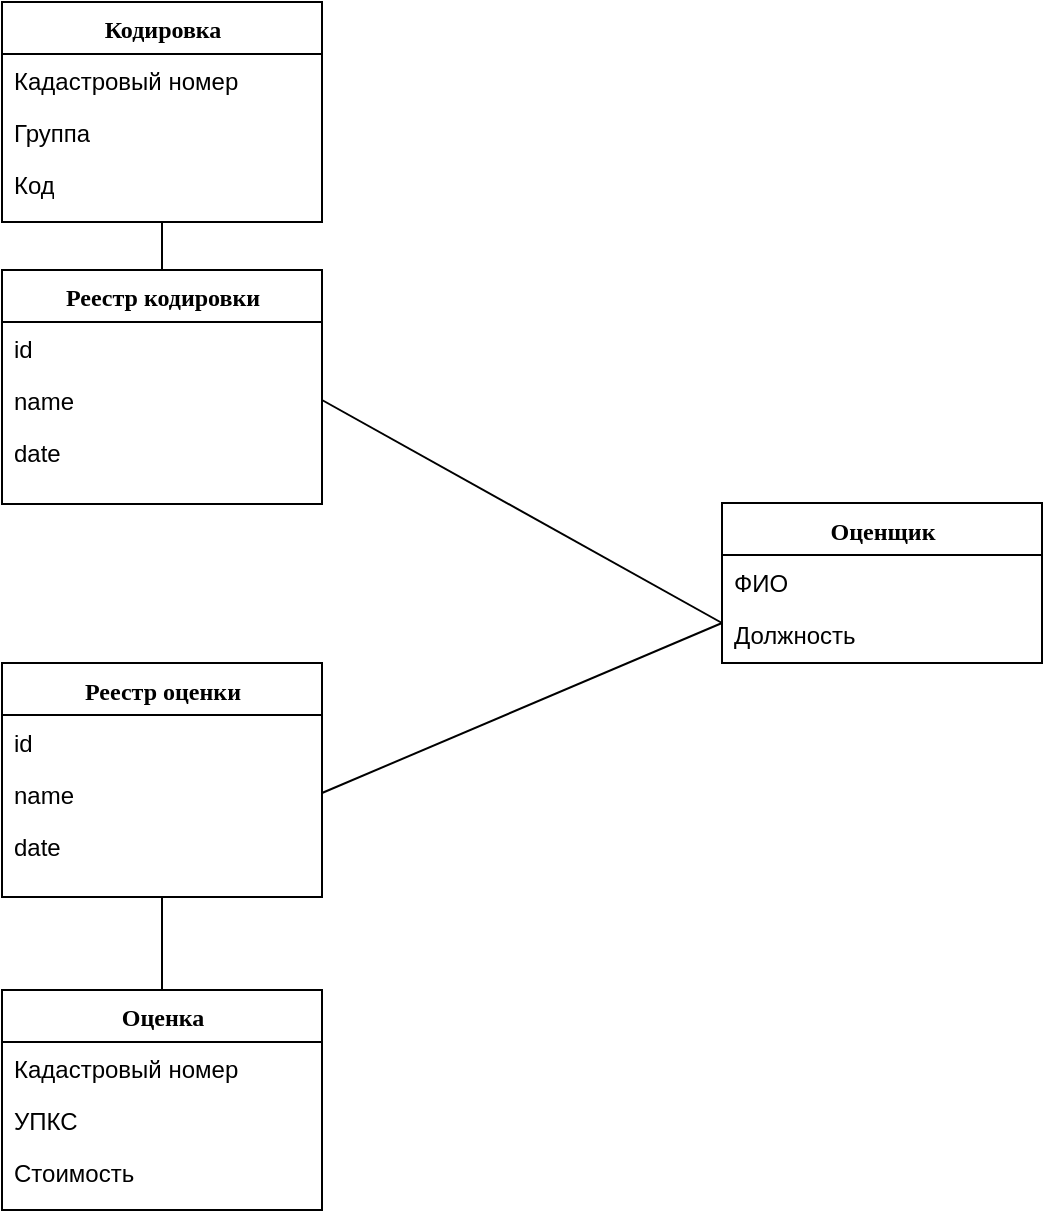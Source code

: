 <mxfile version="20.3.0" type="device"><diagram id="OzoMl1gThYWc1FvPSZ6S" name="Страница 1"><mxGraphModel dx="1102" dy="865" grid="1" gridSize="10" guides="1" tooltips="1" connect="1" arrows="1" fold="1" page="1" pageScale="1" pageWidth="827" pageHeight="1169" math="0" shadow="0"><root><mxCell id="0"/><mxCell id="1" parent="0"/><mxCell id="xCALbM3tOpkpcenkUi3u-1" value="Реестр оценки" style="swimlane;html=1;fontStyle=1;align=center;verticalAlign=top;childLayout=stackLayout;horizontal=1;startSize=26;horizontalStack=0;resizeParent=1;resizeLast=0;collapsible=1;marginBottom=0;swimlaneFillColor=#ffffff;rounded=0;shadow=0;comic=0;labelBackgroundColor=none;strokeWidth=1;fillColor=none;fontFamily=Verdana;fontSize=12" vertex="1" parent="1"><mxGeometry x="320" y="396.5" width="160" height="117" as="geometry"/></mxCell><mxCell id="xCALbM3tOpkpcenkUi3u-2" value="id" style="text;html=1;strokeColor=none;fillColor=none;align=left;verticalAlign=top;spacingLeft=4;spacingRight=4;whiteSpace=wrap;overflow=hidden;rotatable=0;points=[[0,0.5],[1,0.5]];portConstraint=eastwest;" vertex="1" parent="xCALbM3tOpkpcenkUi3u-1"><mxGeometry y="26" width="160" height="26" as="geometry"/></mxCell><mxCell id="xCALbM3tOpkpcenkUi3u-3" value="name" style="text;html=1;strokeColor=none;fillColor=none;align=left;verticalAlign=top;spacingLeft=4;spacingRight=4;whiteSpace=wrap;overflow=hidden;rotatable=0;points=[[0,0.5],[1,0.5]];portConstraint=eastwest;" vertex="1" parent="xCALbM3tOpkpcenkUi3u-1"><mxGeometry y="52" width="160" height="26" as="geometry"/></mxCell><mxCell id="xCALbM3tOpkpcenkUi3u-4" value="date" style="text;html=1;strokeColor=none;fillColor=none;align=left;verticalAlign=top;spacingLeft=4;spacingRight=4;whiteSpace=wrap;overflow=hidden;rotatable=0;points=[[0,0.5],[1,0.5]];portConstraint=eastwest;" vertex="1" parent="xCALbM3tOpkpcenkUi3u-1"><mxGeometry y="78" width="160" height="26" as="geometry"/></mxCell><mxCell id="xCALbM3tOpkpcenkUi3u-5" value="Оценка" style="swimlane;html=1;fontStyle=1;align=center;verticalAlign=top;childLayout=stackLayout;horizontal=1;startSize=26;horizontalStack=0;resizeParent=1;resizeLast=0;collapsible=1;marginBottom=0;swimlaneFillColor=#ffffff;rounded=0;shadow=0;comic=0;labelBackgroundColor=none;strokeWidth=1;fillColor=none;fontFamily=Verdana;fontSize=12" vertex="1" parent="1"><mxGeometry x="320" y="560" width="160" height="110" as="geometry"/></mxCell><mxCell id="xCALbM3tOpkpcenkUi3u-6" value="Кадастровый номер" style="text;html=1;strokeColor=none;fillColor=none;align=left;verticalAlign=top;spacingLeft=4;spacingRight=4;whiteSpace=wrap;overflow=hidden;rotatable=0;points=[[0,0.5],[1,0.5]];portConstraint=eastwest;" vertex="1" parent="xCALbM3tOpkpcenkUi3u-5"><mxGeometry y="26" width="160" height="26" as="geometry"/></mxCell><mxCell id="xCALbM3tOpkpcenkUi3u-7" value="УПКС" style="text;html=1;strokeColor=none;fillColor=none;align=left;verticalAlign=top;spacingLeft=4;spacingRight=4;whiteSpace=wrap;overflow=hidden;rotatable=0;points=[[0,0.5],[1,0.5]];portConstraint=eastwest;" vertex="1" parent="xCALbM3tOpkpcenkUi3u-5"><mxGeometry y="52" width="160" height="26" as="geometry"/></mxCell><mxCell id="xCALbM3tOpkpcenkUi3u-8" value="Стоимость" style="text;html=1;strokeColor=none;fillColor=none;align=left;verticalAlign=top;spacingLeft=4;spacingRight=4;whiteSpace=wrap;overflow=hidden;rotatable=0;points=[[0,0.5],[1,0.5]];portConstraint=eastwest;" vertex="1" parent="xCALbM3tOpkpcenkUi3u-5"><mxGeometry y="78" width="160" height="26" as="geometry"/></mxCell><mxCell id="xCALbM3tOpkpcenkUi3u-9" value="" style="endArrow=none;html=1;rounded=0;entryX=0.5;entryY=1;entryDx=0;entryDy=0;exitX=0.5;exitY=0;exitDx=0;exitDy=0;" edge="1" parent="1" source="xCALbM3tOpkpcenkUi3u-5" target="xCALbM3tOpkpcenkUi3u-1"><mxGeometry width="50" height="50" relative="1" as="geometry"><mxPoint x="220" y="510" as="sourcePoint"/><mxPoint x="270" y="460" as="targetPoint"/></mxGeometry></mxCell><mxCell id="xCALbM3tOpkpcenkUi3u-10" value="Реестр кодировки" style="swimlane;html=1;fontStyle=1;align=center;verticalAlign=top;childLayout=stackLayout;horizontal=1;startSize=26;horizontalStack=0;resizeParent=1;resizeLast=0;collapsible=1;marginBottom=0;swimlaneFillColor=#ffffff;rounded=0;shadow=0;comic=0;labelBackgroundColor=none;strokeWidth=1;fillColor=none;fontFamily=Verdana;fontSize=12" vertex="1" parent="1"><mxGeometry x="320" y="200" width="160" height="117" as="geometry"/></mxCell><mxCell id="xCALbM3tOpkpcenkUi3u-11" value="id" style="text;html=1;strokeColor=none;fillColor=none;align=left;verticalAlign=top;spacingLeft=4;spacingRight=4;whiteSpace=wrap;overflow=hidden;rotatable=0;points=[[0,0.5],[1,0.5]];portConstraint=eastwest;" vertex="1" parent="xCALbM3tOpkpcenkUi3u-10"><mxGeometry y="26" width="160" height="26" as="geometry"/></mxCell><mxCell id="xCALbM3tOpkpcenkUi3u-12" value="name" style="text;html=1;strokeColor=none;fillColor=none;align=left;verticalAlign=top;spacingLeft=4;spacingRight=4;whiteSpace=wrap;overflow=hidden;rotatable=0;points=[[0,0.5],[1,0.5]];portConstraint=eastwest;" vertex="1" parent="xCALbM3tOpkpcenkUi3u-10"><mxGeometry y="52" width="160" height="26" as="geometry"/></mxCell><mxCell id="xCALbM3tOpkpcenkUi3u-13" value="date" style="text;html=1;strokeColor=none;fillColor=none;align=left;verticalAlign=top;spacingLeft=4;spacingRight=4;whiteSpace=wrap;overflow=hidden;rotatable=0;points=[[0,0.5],[1,0.5]];portConstraint=eastwest;" vertex="1" parent="xCALbM3tOpkpcenkUi3u-10"><mxGeometry y="78" width="160" height="26" as="geometry"/></mxCell><mxCell id="xCALbM3tOpkpcenkUi3u-14" value="Кодировка" style="swimlane;html=1;fontStyle=1;align=center;verticalAlign=top;childLayout=stackLayout;horizontal=1;startSize=26;horizontalStack=0;resizeParent=1;resizeLast=0;collapsible=1;marginBottom=0;swimlaneFillColor=#ffffff;rounded=0;shadow=0;comic=0;labelBackgroundColor=none;strokeWidth=1;fillColor=none;fontFamily=Verdana;fontSize=12" vertex="1" parent="1"><mxGeometry x="320" y="66" width="160" height="110" as="geometry"/></mxCell><mxCell id="xCALbM3tOpkpcenkUi3u-15" value="Кадастровый номер" style="text;html=1;strokeColor=none;fillColor=none;align=left;verticalAlign=top;spacingLeft=4;spacingRight=4;whiteSpace=wrap;overflow=hidden;rotatable=0;points=[[0,0.5],[1,0.5]];portConstraint=eastwest;" vertex="1" parent="xCALbM3tOpkpcenkUi3u-14"><mxGeometry y="26" width="160" height="26" as="geometry"/></mxCell><mxCell id="xCALbM3tOpkpcenkUi3u-16" value="Группа" style="text;html=1;strokeColor=none;fillColor=none;align=left;verticalAlign=top;spacingLeft=4;spacingRight=4;whiteSpace=wrap;overflow=hidden;rotatable=0;points=[[0,0.5],[1,0.5]];portConstraint=eastwest;" vertex="1" parent="xCALbM3tOpkpcenkUi3u-14"><mxGeometry y="52" width="160" height="26" as="geometry"/></mxCell><mxCell id="xCALbM3tOpkpcenkUi3u-17" value="Код" style="text;html=1;strokeColor=none;fillColor=none;align=left;verticalAlign=top;spacingLeft=4;spacingRight=4;whiteSpace=wrap;overflow=hidden;rotatable=0;points=[[0,0.5],[1,0.5]];portConstraint=eastwest;" vertex="1" parent="xCALbM3tOpkpcenkUi3u-14"><mxGeometry y="78" width="160" height="26" as="geometry"/></mxCell><mxCell id="xCALbM3tOpkpcenkUi3u-18" value="" style="endArrow=none;html=1;rounded=0;entryX=0.5;entryY=1;entryDx=0;entryDy=0;exitX=0.5;exitY=0;exitDx=0;exitDy=0;" edge="1" parent="1" source="xCALbM3tOpkpcenkUi3u-10" target="xCALbM3tOpkpcenkUi3u-14"><mxGeometry width="50" height="50" relative="1" as="geometry"><mxPoint x="610" y="520" as="sourcePoint"/><mxPoint x="660" y="470" as="targetPoint"/></mxGeometry></mxCell><mxCell id="xCALbM3tOpkpcenkUi3u-19" value="Оценщик" style="swimlane;html=1;fontStyle=1;align=center;verticalAlign=top;childLayout=stackLayout;horizontal=1;startSize=26;horizontalStack=0;resizeParent=1;resizeLast=0;collapsible=1;marginBottom=0;swimlaneFillColor=#ffffff;rounded=0;shadow=0;comic=0;labelBackgroundColor=none;strokeWidth=1;fillColor=none;fontFamily=Verdana;fontSize=12" vertex="1" parent="1"><mxGeometry x="680" y="316.5" width="160" height="80" as="geometry"/></mxCell><mxCell id="xCALbM3tOpkpcenkUi3u-20" value="ФИО" style="text;html=1;strokeColor=none;fillColor=none;align=left;verticalAlign=top;spacingLeft=4;spacingRight=4;whiteSpace=wrap;overflow=hidden;rotatable=0;points=[[0,0.5],[1,0.5]];portConstraint=eastwest;" vertex="1" parent="xCALbM3tOpkpcenkUi3u-19"><mxGeometry y="26" width="160" height="26" as="geometry"/></mxCell><mxCell id="xCALbM3tOpkpcenkUi3u-21" value="Должность" style="text;html=1;strokeColor=none;fillColor=none;align=left;verticalAlign=top;spacingLeft=4;spacingRight=4;whiteSpace=wrap;overflow=hidden;rotatable=0;points=[[0,0.5],[1,0.5]];portConstraint=eastwest;" vertex="1" parent="xCALbM3tOpkpcenkUi3u-19"><mxGeometry y="52" width="160" height="26" as="geometry"/></mxCell><mxCell id="xCALbM3tOpkpcenkUi3u-22" value="" style="endArrow=none;html=1;rounded=0;exitX=1;exitY=0.5;exitDx=0;exitDy=0;entryX=0;entryY=0.75;entryDx=0;entryDy=0;" edge="1" parent="1" target="xCALbM3tOpkpcenkUi3u-19"><mxGeometry width="50" height="50" relative="1" as="geometry"><mxPoint x="480" y="461.5" as="sourcePoint"/><mxPoint x="740" y="340" as="targetPoint"/></mxGeometry></mxCell><mxCell id="xCALbM3tOpkpcenkUi3u-23" value="" style="endArrow=none;html=1;rounded=0;exitX=1;exitY=0.5;exitDx=0;exitDy=0;entryX=0;entryY=0.75;entryDx=0;entryDy=0;" edge="1" parent="1" target="xCALbM3tOpkpcenkUi3u-19"><mxGeometry width="50" height="50" relative="1" as="geometry"><mxPoint x="480" y="265" as="sourcePoint"/><mxPoint x="660" y="500" as="targetPoint"/></mxGeometry></mxCell></root></mxGraphModel></diagram></mxfile>